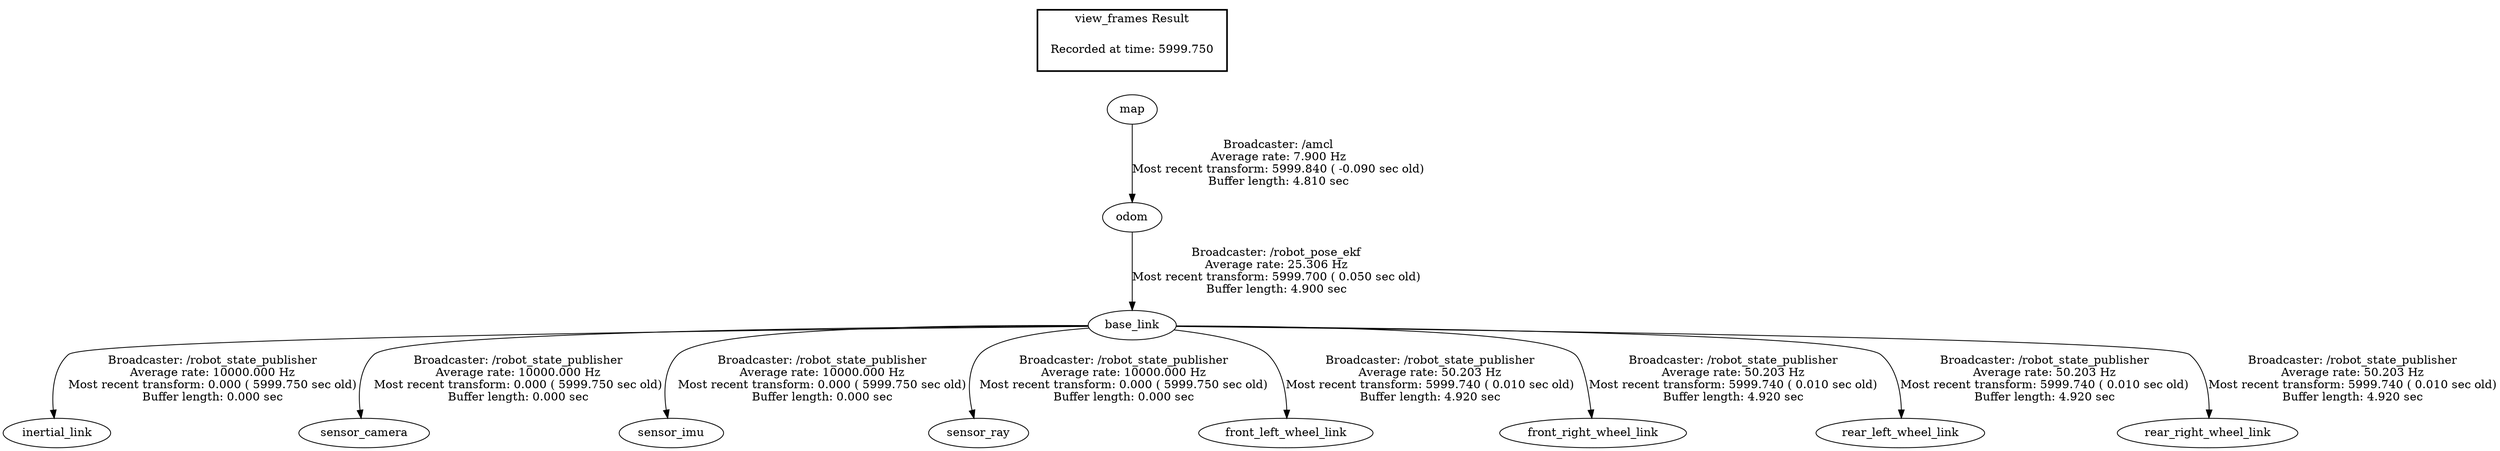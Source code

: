 digraph G {
"base_link" -> "inertial_link"[label="Broadcaster: /robot_state_publisher\nAverage rate: 10000.000 Hz\nMost recent transform: 0.000 ( 5999.750 sec old)\nBuffer length: 0.000 sec\n"];
"odom" -> "base_link"[label="Broadcaster: /robot_pose_ekf\nAverage rate: 25.306 Hz\nMost recent transform: 5999.700 ( 0.050 sec old)\nBuffer length: 4.900 sec\n"];
"base_link" -> "sensor_camera"[label="Broadcaster: /robot_state_publisher\nAverage rate: 10000.000 Hz\nMost recent transform: 0.000 ( 5999.750 sec old)\nBuffer length: 0.000 sec\n"];
"base_link" -> "sensor_imu"[label="Broadcaster: /robot_state_publisher\nAverage rate: 10000.000 Hz\nMost recent transform: 0.000 ( 5999.750 sec old)\nBuffer length: 0.000 sec\n"];
"base_link" -> "sensor_ray"[label="Broadcaster: /robot_state_publisher\nAverage rate: 10000.000 Hz\nMost recent transform: 0.000 ( 5999.750 sec old)\nBuffer length: 0.000 sec\n"];
"base_link" -> "front_left_wheel_link"[label="Broadcaster: /robot_state_publisher\nAverage rate: 50.203 Hz\nMost recent transform: 5999.740 ( 0.010 sec old)\nBuffer length: 4.920 sec\n"];
"base_link" -> "front_right_wheel_link"[label="Broadcaster: /robot_state_publisher\nAverage rate: 50.203 Hz\nMost recent transform: 5999.740 ( 0.010 sec old)\nBuffer length: 4.920 sec\n"];
"base_link" -> "rear_left_wheel_link"[label="Broadcaster: /robot_state_publisher\nAverage rate: 50.203 Hz\nMost recent transform: 5999.740 ( 0.010 sec old)\nBuffer length: 4.920 sec\n"];
"base_link" -> "rear_right_wheel_link"[label="Broadcaster: /robot_state_publisher\nAverage rate: 50.203 Hz\nMost recent transform: 5999.740 ( 0.010 sec old)\nBuffer length: 4.920 sec\n"];
"map" -> "odom"[label="Broadcaster: /amcl\nAverage rate: 7.900 Hz\nMost recent transform: 5999.840 ( -0.090 sec old)\nBuffer length: 4.810 sec\n"];
edge [style=invis];
 subgraph cluster_legend { style=bold; color=black; label ="view_frames Result";
"Recorded at time: 5999.750"[ shape=plaintext ] ;
 }->"map";
}